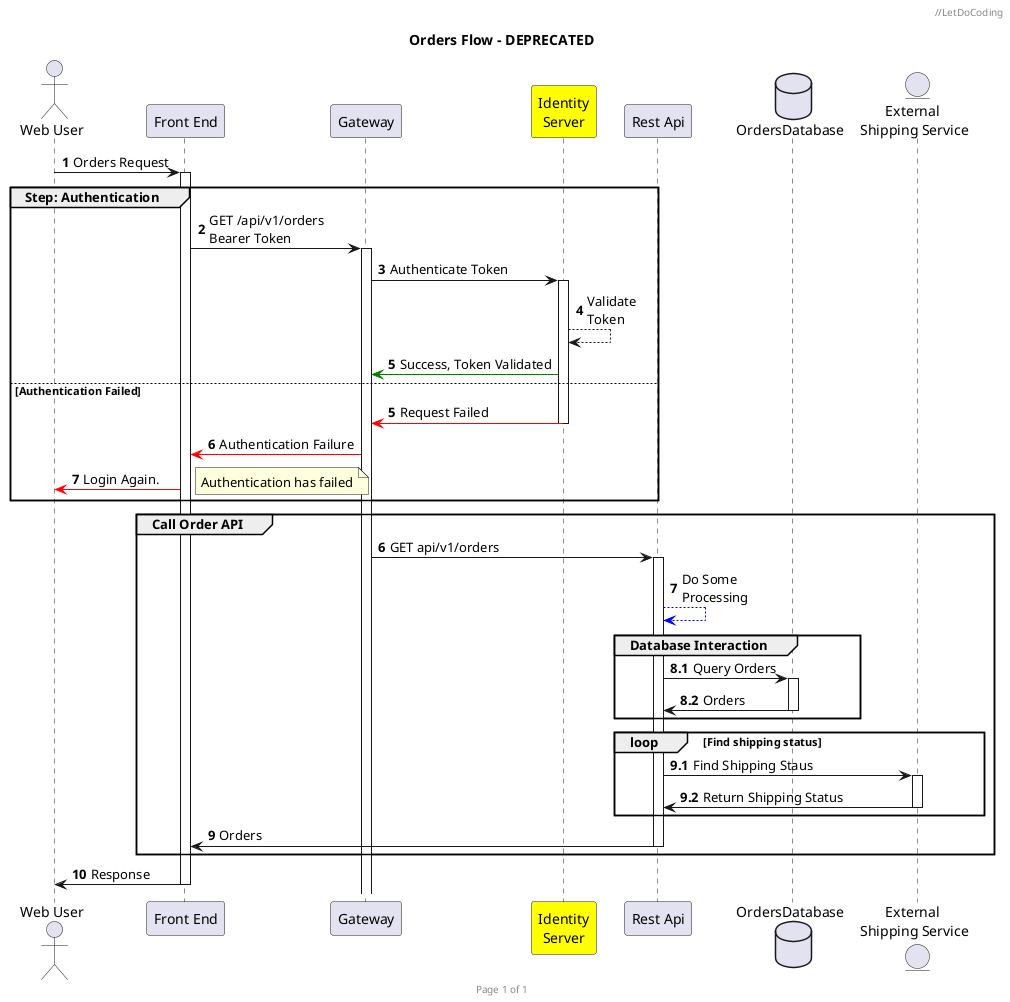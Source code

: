 @startuml my simple order request

header //LetDoCoding
footer Page %page% of %lastpage%
title "Orders Flow - DEPRECATED"
actor "Web User" as WebUser
participant "Front End" as Portal 
participant Gateway
participant "Identity\nServer" as IdentityServer #yellow
participant "Rest Api" as RestApi
database OrdersDatabase
entity "External \nShipping Service" as ExternalShippingService

autonumber
WebUser -> Portal ++ : Orders Request
group Step: Authentication
    Portal -> Gateway ++: GET /api/v1/orders\nBearer Token
    Gateway -> IdentityServer ++: Authenticate Token
    IdentityServer --> IdentityServer : Validate\nToken
    IdentityServer -[#green]> Gateway : Success, Token Validated
else Authentication Failed
    autonumber 5
    IdentityServer -[#red]> Gateway -- : Request Failed
    Gateway -[#red]> Portal : Authentication Failure
    Portal -[#red]> WebUser : Login Again.
    note right : Authentication has failed
end

autonumber 6
group Call Order API
    Gateway -> RestApi ++ : GET api/v1/orders
    RestApi --[#blue]> RestApi : Do Some\nProcessing
    group Database Interaction
        autonumber 8.1
        RestApi -> OrdersDatabase ++: Query Orders
        OrdersDatabase -> RestApi --: Orders
    end

    'loop
    autonumber inc A
    loop Find shipping status
        'create ExternalShippingService
        RestApi -> ExternalShippingService ++: Find Shipping Staus
        ExternalShippingService -> RestApi -- : Return Shipping Status
    end
    autonumber 9
    RestApi -> Portal --: Orders
end
Portal -> WebUser --: Response



@enduml
